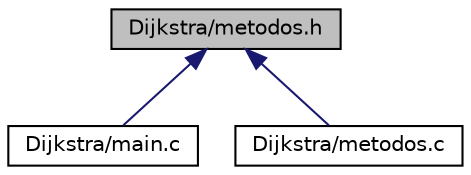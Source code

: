 digraph "Dijkstra/metodos.h"
{
 // LATEX_PDF_SIZE
  edge [fontname="Helvetica",fontsize="10",labelfontname="Helvetica",labelfontsize="10"];
  node [fontname="Helvetica",fontsize="10",shape=record];
  Node1 [label="Dijkstra/metodos.h",height=0.2,width=0.4,color="black", fillcolor="grey75", style="filled", fontcolor="black",tooltip=" "];
  Node1 -> Node2 [dir="back",color="midnightblue",fontsize="10",style="solid",fontname="Helvetica"];
  Node2 [label="Dijkstra/main.c",height=0.2,width=0.4,color="black", fillcolor="white", style="filled",URL="$main_8c.html",tooltip="Funcion principal."];
  Node1 -> Node3 [dir="back",color="midnightblue",fontsize="10",style="solid",fontname="Helvetica"];
  Node3 [label="Dijkstra/metodos.c",height=0.2,width=0.4,color="black", fillcolor="white", style="filled",URL="$metodos_8c.html",tooltip="Metodos."];
}
